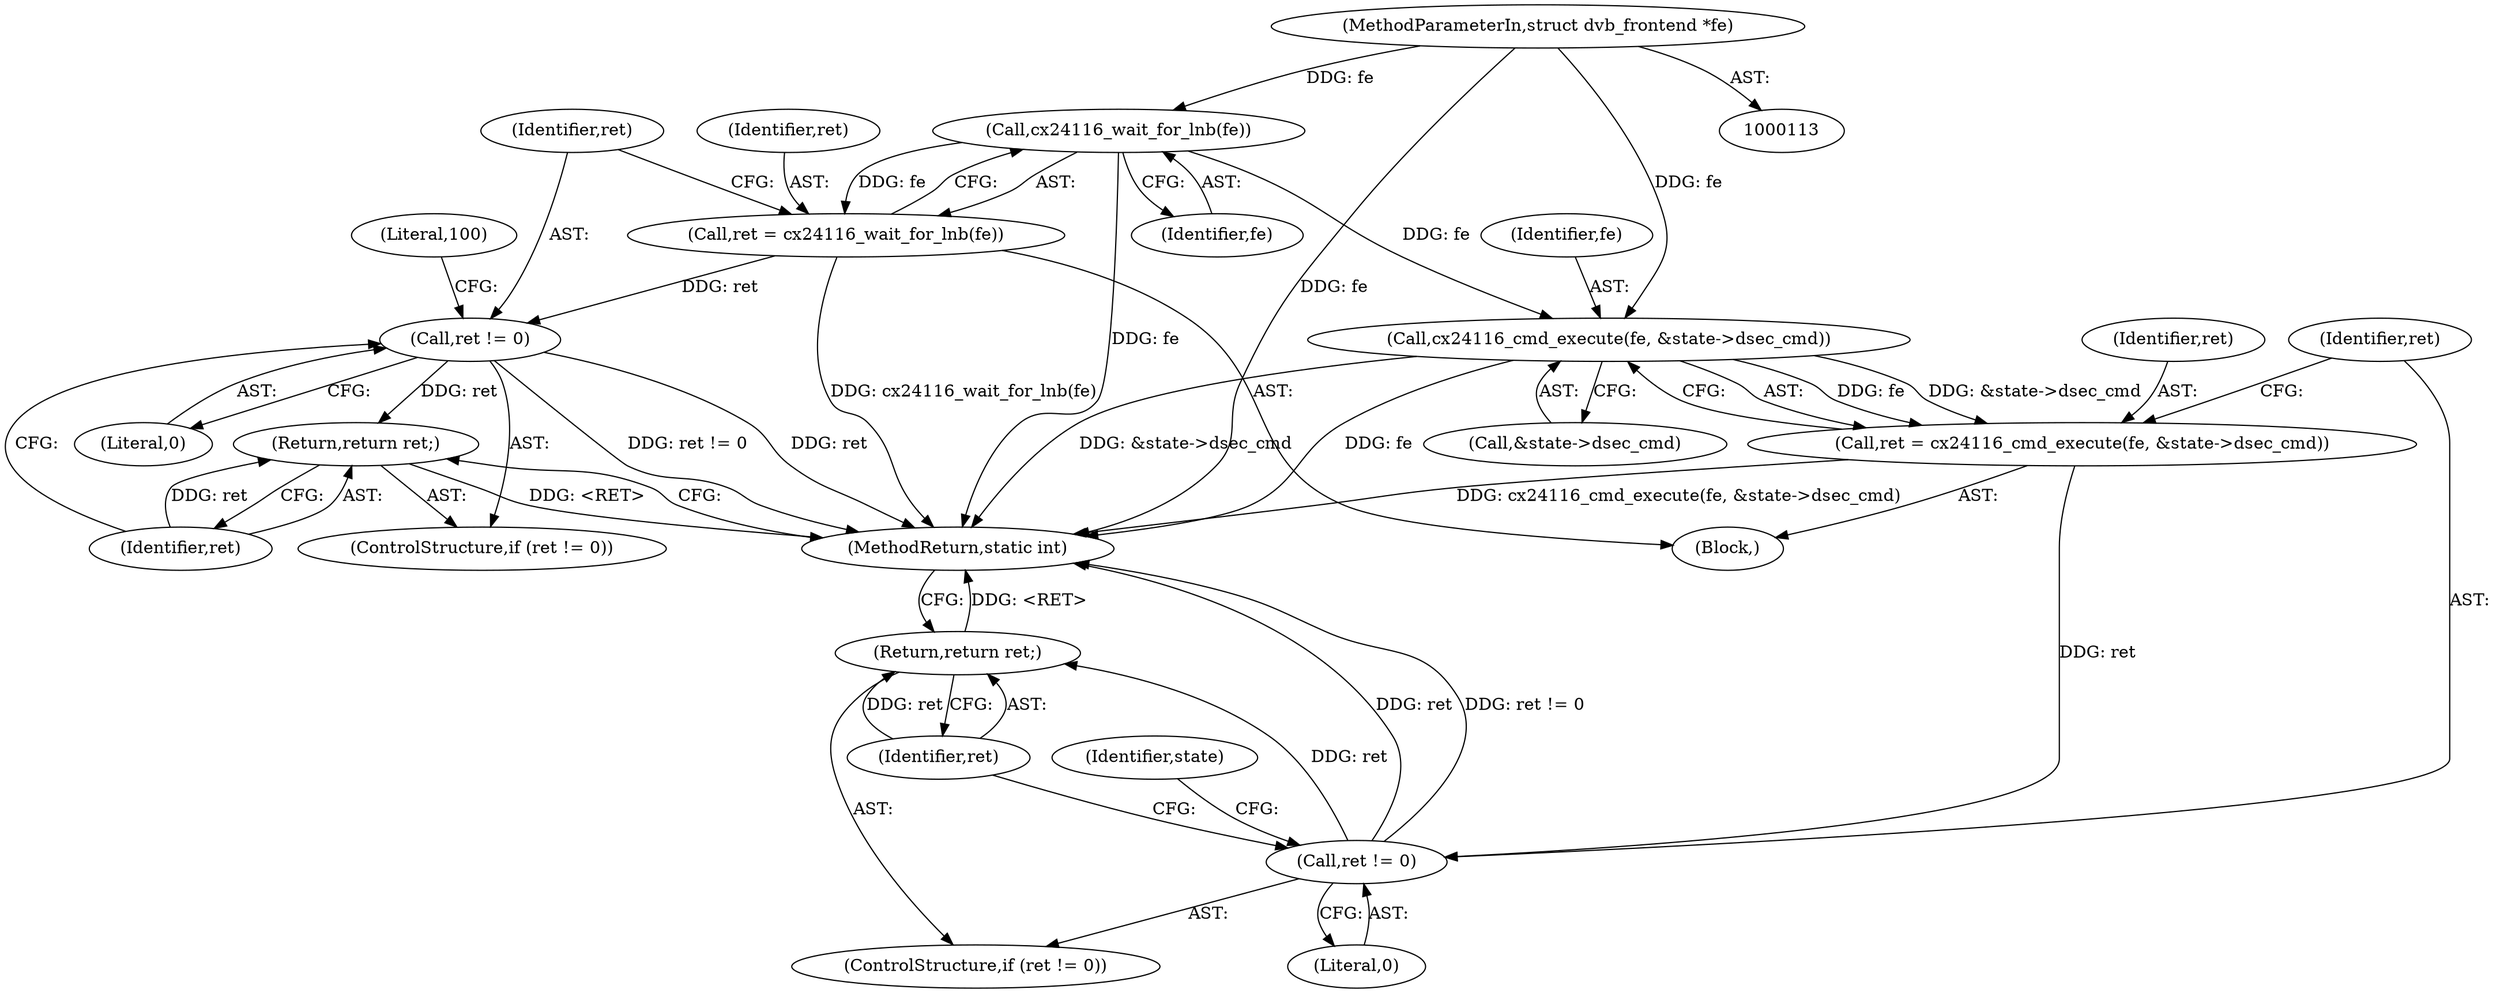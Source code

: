 digraph "0_linux_1fa2337a315a2448c5434f41e00d56b01a22283c@pointer" {
"1000283" [label="(Call,cx24116_wait_for_lnb(fe))"];
"1000114" [label="(MethodParameterIn,struct dvb_frontend *fe)"];
"1000281" [label="(Call,ret = cx24116_wait_for_lnb(fe))"];
"1000286" [label="(Call,ret != 0)"];
"1000289" [label="(Return,return ret;)"];
"1000295" [label="(Call,cx24116_cmd_execute(fe, &state->dsec_cmd))"];
"1000293" [label="(Call,ret = cx24116_cmd_execute(fe, &state->dsec_cmd))"];
"1000302" [label="(Call,ret != 0)"];
"1000305" [label="(Return,return ret;)"];
"1000285" [label="(ControlStructure,if (ret != 0))"];
"1000292" [label="(Literal,100)"];
"1000326" [label="(MethodReturn,static int)"];
"1000287" [label="(Identifier,ret)"];
"1000281" [label="(Call,ret = cx24116_wait_for_lnb(fe))"];
"1000294" [label="(Identifier,ret)"];
"1000297" [label="(Call,&state->dsec_cmd)"];
"1000284" [label="(Identifier,fe)"];
"1000303" [label="(Identifier,ret)"];
"1000301" [label="(ControlStructure,if (ret != 0))"];
"1000295" [label="(Call,cx24116_cmd_execute(fe, &state->dsec_cmd))"];
"1000286" [label="(Call,ret != 0)"];
"1000305" [label="(Return,return ret;)"];
"1000290" [label="(Identifier,ret)"];
"1000289" [label="(Return,return ret;)"];
"1000293" [label="(Call,ret = cx24116_cmd_execute(fe, &state->dsec_cmd))"];
"1000304" [label="(Literal,0)"];
"1000282" [label="(Identifier,ret)"];
"1000116" [label="(Block,)"];
"1000283" [label="(Call,cx24116_wait_for_lnb(fe))"];
"1000306" [label="(Identifier,ret)"];
"1000288" [label="(Literal,0)"];
"1000114" [label="(MethodParameterIn,struct dvb_frontend *fe)"];
"1000313" [label="(Identifier,state)"];
"1000302" [label="(Call,ret != 0)"];
"1000296" [label="(Identifier,fe)"];
"1000283" -> "1000281"  [label="AST: "];
"1000283" -> "1000284"  [label="CFG: "];
"1000284" -> "1000283"  [label="AST: "];
"1000281" -> "1000283"  [label="CFG: "];
"1000283" -> "1000326"  [label="DDG: fe"];
"1000283" -> "1000281"  [label="DDG: fe"];
"1000114" -> "1000283"  [label="DDG: fe"];
"1000283" -> "1000295"  [label="DDG: fe"];
"1000114" -> "1000113"  [label="AST: "];
"1000114" -> "1000326"  [label="DDG: fe"];
"1000114" -> "1000295"  [label="DDG: fe"];
"1000281" -> "1000116"  [label="AST: "];
"1000282" -> "1000281"  [label="AST: "];
"1000287" -> "1000281"  [label="CFG: "];
"1000281" -> "1000326"  [label="DDG: cx24116_wait_for_lnb(fe)"];
"1000281" -> "1000286"  [label="DDG: ret"];
"1000286" -> "1000285"  [label="AST: "];
"1000286" -> "1000288"  [label="CFG: "];
"1000287" -> "1000286"  [label="AST: "];
"1000288" -> "1000286"  [label="AST: "];
"1000290" -> "1000286"  [label="CFG: "];
"1000292" -> "1000286"  [label="CFG: "];
"1000286" -> "1000326"  [label="DDG: ret != 0"];
"1000286" -> "1000326"  [label="DDG: ret"];
"1000286" -> "1000289"  [label="DDG: ret"];
"1000289" -> "1000285"  [label="AST: "];
"1000289" -> "1000290"  [label="CFG: "];
"1000290" -> "1000289"  [label="AST: "];
"1000326" -> "1000289"  [label="CFG: "];
"1000289" -> "1000326"  [label="DDG: <RET>"];
"1000290" -> "1000289"  [label="DDG: ret"];
"1000295" -> "1000293"  [label="AST: "];
"1000295" -> "1000297"  [label="CFG: "];
"1000296" -> "1000295"  [label="AST: "];
"1000297" -> "1000295"  [label="AST: "];
"1000293" -> "1000295"  [label="CFG: "];
"1000295" -> "1000326"  [label="DDG: fe"];
"1000295" -> "1000326"  [label="DDG: &state->dsec_cmd"];
"1000295" -> "1000293"  [label="DDG: fe"];
"1000295" -> "1000293"  [label="DDG: &state->dsec_cmd"];
"1000293" -> "1000116"  [label="AST: "];
"1000294" -> "1000293"  [label="AST: "];
"1000303" -> "1000293"  [label="CFG: "];
"1000293" -> "1000326"  [label="DDG: cx24116_cmd_execute(fe, &state->dsec_cmd)"];
"1000293" -> "1000302"  [label="DDG: ret"];
"1000302" -> "1000301"  [label="AST: "];
"1000302" -> "1000304"  [label="CFG: "];
"1000303" -> "1000302"  [label="AST: "];
"1000304" -> "1000302"  [label="AST: "];
"1000306" -> "1000302"  [label="CFG: "];
"1000313" -> "1000302"  [label="CFG: "];
"1000302" -> "1000326"  [label="DDG: ret"];
"1000302" -> "1000326"  [label="DDG: ret != 0"];
"1000302" -> "1000305"  [label="DDG: ret"];
"1000305" -> "1000301"  [label="AST: "];
"1000305" -> "1000306"  [label="CFG: "];
"1000306" -> "1000305"  [label="AST: "];
"1000326" -> "1000305"  [label="CFG: "];
"1000305" -> "1000326"  [label="DDG: <RET>"];
"1000306" -> "1000305"  [label="DDG: ret"];
}
